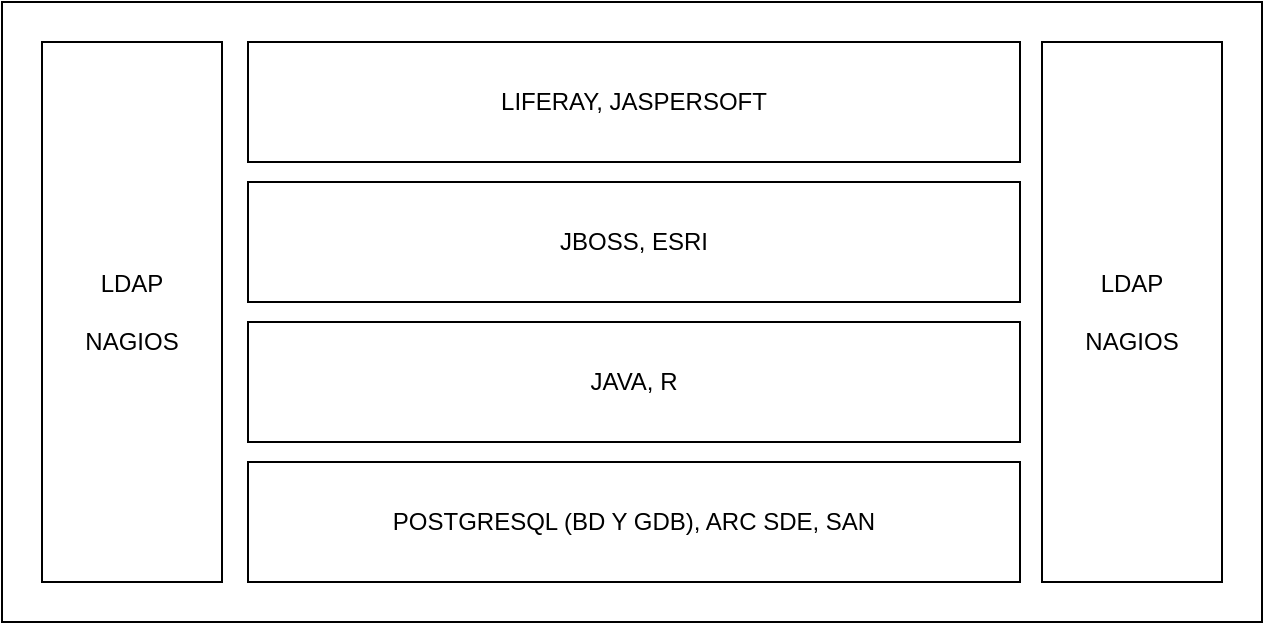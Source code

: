 <mxfile version="15.1.4" type="github">
  <diagram id="3ICj2aNZ7TobfYtiLC9A" name="Page-1">
    <mxGraphModel dx="868" dy="464" grid="1" gridSize="10" guides="1" tooltips="1" connect="1" arrows="1" fold="1" page="1" pageScale="1" pageWidth="827" pageHeight="1169" math="0" shadow="0">
      <root>
        <mxCell id="0" />
        <mxCell id="1" parent="0" />
        <mxCell id="eMWy7YTrjvLq-4_o24Pj-2" value="" style="rounded=0;whiteSpace=wrap;html=1;" vertex="1" parent="1">
          <mxGeometry x="170" y="220" width="630" height="310" as="geometry" />
        </mxCell>
        <mxCell id="eMWy7YTrjvLq-4_o24Pj-4" value="LDAP&lt;br&gt;&lt;br&gt;NAGIOS" style="rounded=0;whiteSpace=wrap;html=1;" vertex="1" parent="1">
          <mxGeometry x="190" y="240" width="90" height="270" as="geometry" />
        </mxCell>
        <mxCell id="eMWy7YTrjvLq-4_o24Pj-5" value="LIFERAY, JASPERSOFT" style="rounded=0;whiteSpace=wrap;html=1;" vertex="1" parent="1">
          <mxGeometry x="293" y="240" width="386" height="60" as="geometry" />
        </mxCell>
        <mxCell id="eMWy7YTrjvLq-4_o24Pj-6" value="JBOSS, ESRI" style="rounded=0;whiteSpace=wrap;html=1;" vertex="1" parent="1">
          <mxGeometry x="293" y="310" width="386" height="60" as="geometry" />
        </mxCell>
        <mxCell id="eMWy7YTrjvLq-4_o24Pj-7" value="JAVA, R" style="rounded=0;whiteSpace=wrap;html=1;" vertex="1" parent="1">
          <mxGeometry x="293" y="380" width="386" height="60" as="geometry" />
        </mxCell>
        <mxCell id="eMWy7YTrjvLq-4_o24Pj-8" value="POSTGRESQL (BD Y GDB), ARC SDE, SAN" style="rounded=0;whiteSpace=wrap;html=1;" vertex="1" parent="1">
          <mxGeometry x="293" y="450" width="386" height="60" as="geometry" />
        </mxCell>
        <mxCell id="eMWy7YTrjvLq-4_o24Pj-9" value="LDAP&lt;br&gt;&lt;br&gt;NAGIOS" style="rounded=0;whiteSpace=wrap;html=1;" vertex="1" parent="1">
          <mxGeometry x="690" y="240" width="90" height="270" as="geometry" />
        </mxCell>
      </root>
    </mxGraphModel>
  </diagram>
</mxfile>
